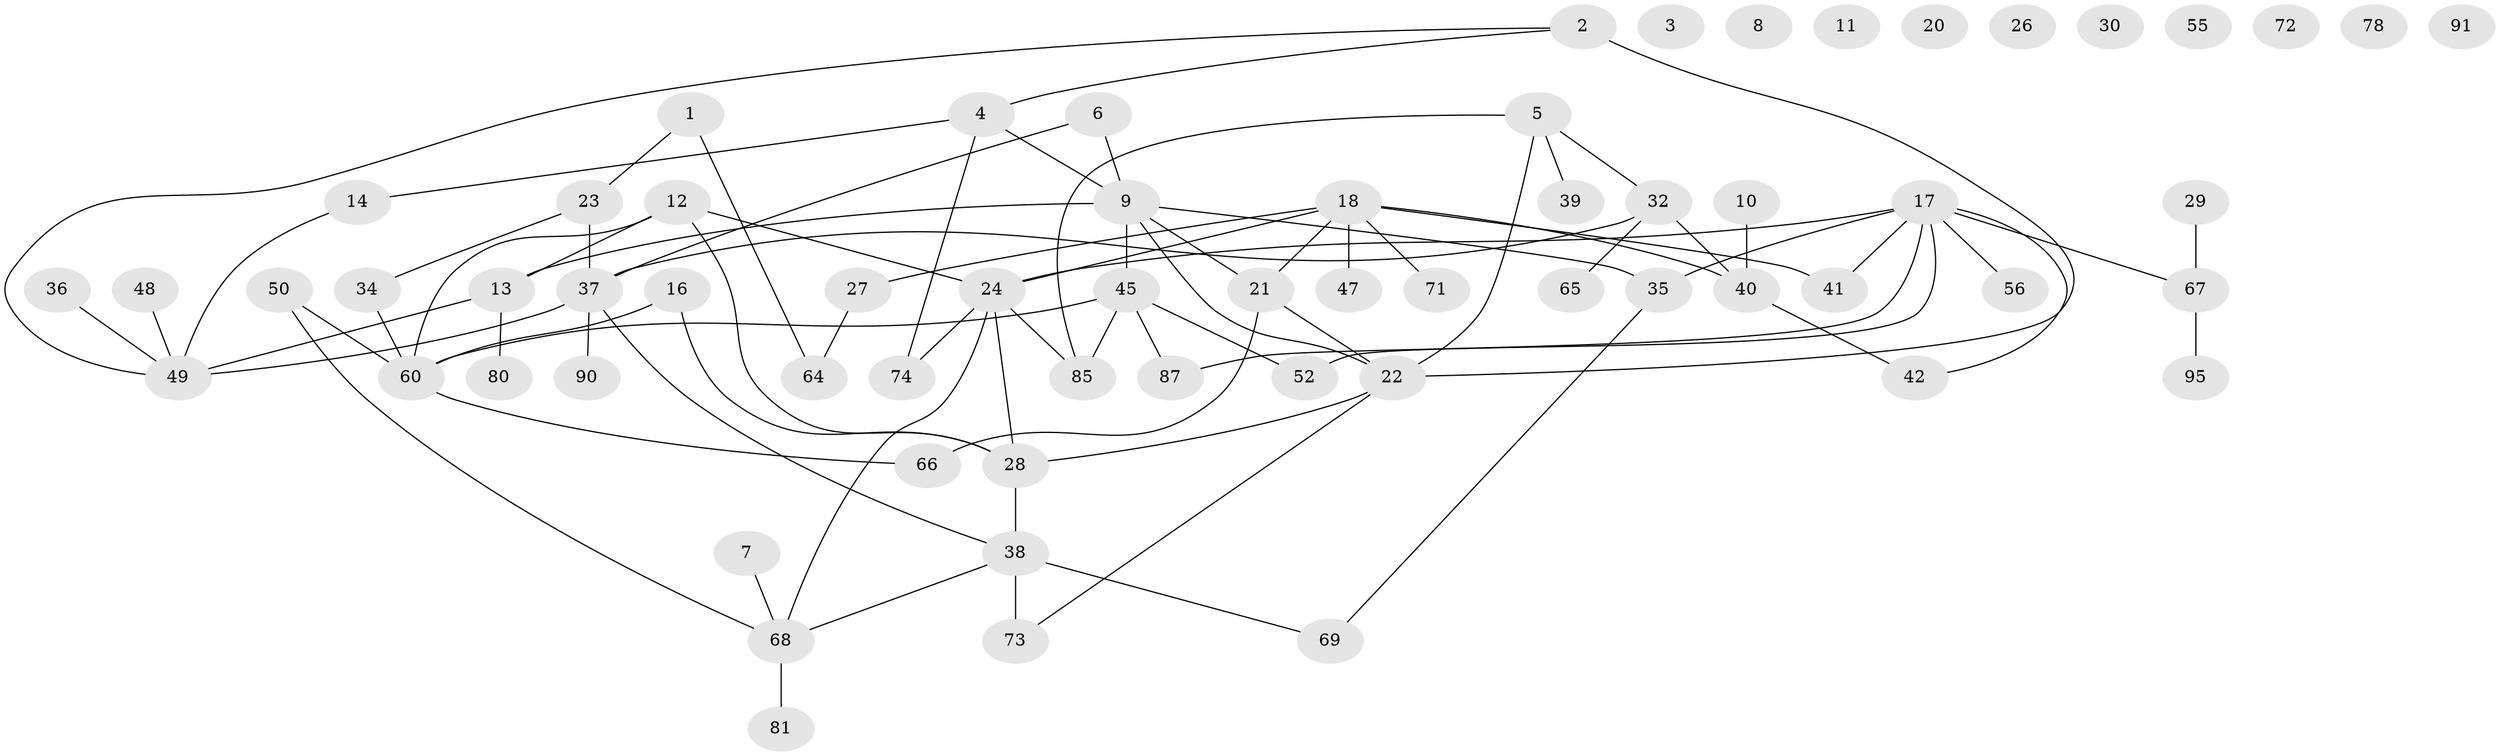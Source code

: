 // original degree distribution, {2: 0.2549019607843137, 4: 0.10784313725490197, 0: 0.08823529411764706, 1: 0.21568627450980393, 3: 0.2549019607843137, 6: 0.0392156862745098, 5: 0.029411764705882353, 7: 0.00980392156862745}
// Generated by graph-tools (version 1.1) at 2025/41/03/06/25 10:41:21]
// undirected, 64 vertices, 81 edges
graph export_dot {
graph [start="1"]
  node [color=gray90,style=filled];
  1 [super="+54"];
  2 [super="+15"];
  3;
  4 [super="+57"];
  5 [super="+58"];
  6 [super="+82"];
  7 [super="+77"];
  8;
  9 [super="+97"];
  10 [super="+31"];
  11;
  12 [super="+79"];
  13 [super="+92"];
  14;
  16 [super="+33"];
  17 [super="+102"];
  18 [super="+19"];
  20;
  21 [super="+43"];
  22 [super="+25"];
  23 [super="+53"];
  24 [super="+96"];
  26 [super="+84"];
  27 [super="+62"];
  28 [super="+93"];
  29;
  30;
  32 [super="+94"];
  34 [super="+59"];
  35 [super="+63"];
  36;
  37 [super="+70"];
  38 [super="+44"];
  39 [super="+46"];
  40 [super="+76"];
  41;
  42 [super="+100"];
  45 [super="+51"];
  47;
  48 [super="+83"];
  49 [super="+75"];
  50 [super="+61"];
  52 [super="+89"];
  55;
  56;
  60;
  64;
  65;
  66 [super="+88"];
  67 [super="+99"];
  68 [super="+98"];
  69 [super="+86"];
  71;
  72;
  73;
  74;
  78;
  80;
  81;
  85;
  87 [super="+101"];
  90;
  91;
  95;
  1 -- 64;
  1 -- 23;
  2 -- 4;
  2 -- 49;
  2 -- 22 [weight=2];
  4 -- 9;
  4 -- 74;
  4 -- 14;
  5 -- 85;
  5 -- 39;
  5 -- 32;
  5 -- 22;
  6 -- 9;
  6 -- 37;
  7 -- 68;
  9 -- 13;
  9 -- 35;
  9 -- 21;
  9 -- 45;
  9 -- 22;
  10 -- 40;
  12 -- 28;
  12 -- 13;
  12 -- 60;
  12 -- 24;
  13 -- 80;
  13 -- 49;
  14 -- 49;
  16 -- 28;
  16 -- 60;
  17 -- 41;
  17 -- 87;
  17 -- 56;
  17 -- 42;
  17 -- 24;
  17 -- 35;
  17 -- 52;
  17 -- 67;
  18 -- 41;
  18 -- 21;
  18 -- 71;
  18 -- 40;
  18 -- 24;
  18 -- 27;
  18 -- 47;
  21 -- 66;
  21 -- 22;
  22 -- 28;
  22 -- 73;
  23 -- 34;
  23 -- 37;
  24 -- 68;
  24 -- 28;
  24 -- 85;
  24 -- 74;
  27 -- 64;
  28 -- 38;
  29 -- 67;
  32 -- 37;
  32 -- 65;
  32 -- 40;
  34 -- 60;
  35 -- 69;
  36 -- 49;
  37 -- 90;
  37 -- 49;
  37 -- 38;
  38 -- 73 [weight=2];
  38 -- 68;
  38 -- 69;
  40 -- 42;
  45 -- 52;
  45 -- 85;
  45 -- 60;
  45 -- 87;
  48 -- 49;
  50 -- 60;
  50 -- 68;
  60 -- 66;
  67 -- 95;
  68 -- 81;
}

